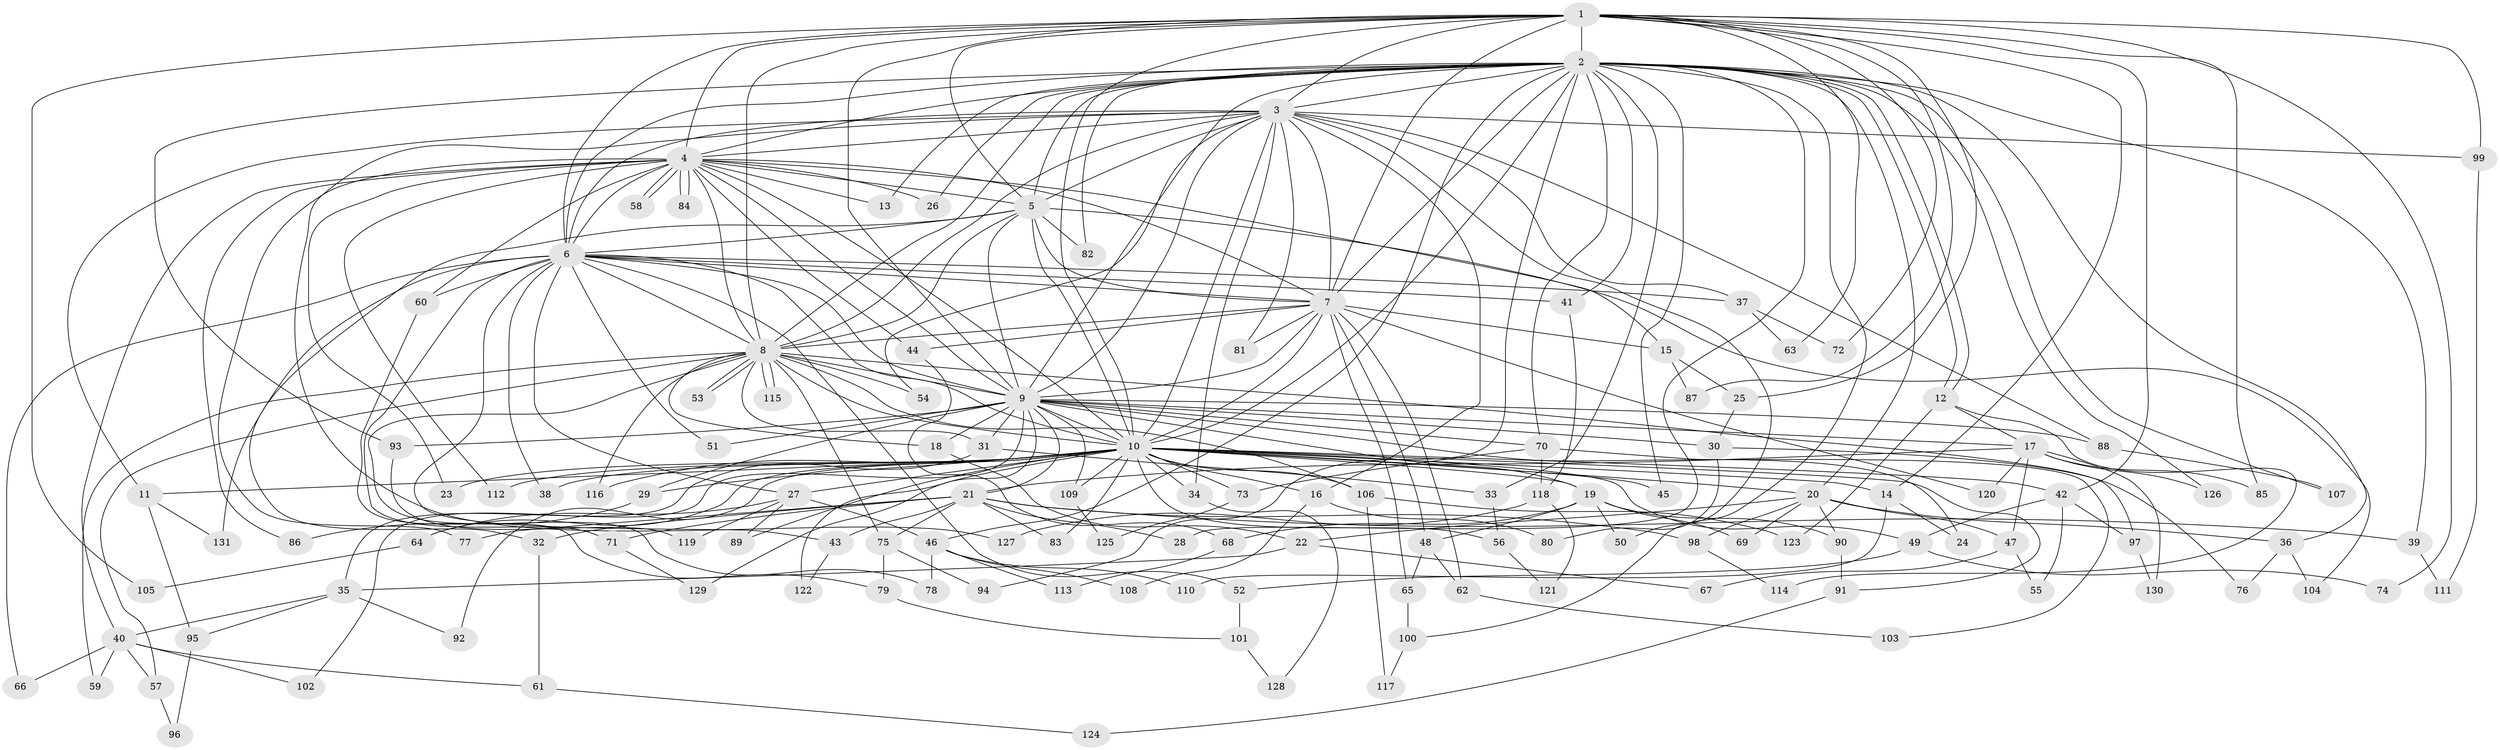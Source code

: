 // coarse degree distribution, {16: 0.010309278350515464, 47: 0.010309278350515464, 18: 0.010309278350515464, 21: 0.020618556701030927, 12: 0.010309278350515464, 20: 0.010309278350515464, 15: 0.010309278350515464, 23: 0.010309278350515464, 4: 0.10309278350515463, 5: 0.05154639175257732, 10: 0.010309278350515464, 8: 0.020618556701030927, 11: 0.010309278350515464, 2: 0.422680412371134, 6: 0.030927835051546393, 3: 0.23711340206185566, 7: 0.010309278350515464, 1: 0.010309278350515464}
// Generated by graph-tools (version 1.1) at 2025/51/02/27/25 19:51:45]
// undirected, 131 vertices, 287 edges
graph export_dot {
graph [start="1"]
  node [color=gray90,style=filled];
  1;
  2;
  3;
  4;
  5;
  6;
  7;
  8;
  9;
  10;
  11;
  12;
  13;
  14;
  15;
  16;
  17;
  18;
  19;
  20;
  21;
  22;
  23;
  24;
  25;
  26;
  27;
  28;
  29;
  30;
  31;
  32;
  33;
  34;
  35;
  36;
  37;
  38;
  39;
  40;
  41;
  42;
  43;
  44;
  45;
  46;
  47;
  48;
  49;
  50;
  51;
  52;
  53;
  54;
  55;
  56;
  57;
  58;
  59;
  60;
  61;
  62;
  63;
  64;
  65;
  66;
  67;
  68;
  69;
  70;
  71;
  72;
  73;
  74;
  75;
  76;
  77;
  78;
  79;
  80;
  81;
  82;
  83;
  84;
  85;
  86;
  87;
  88;
  89;
  90;
  91;
  92;
  93;
  94;
  95;
  96;
  97;
  98;
  99;
  100;
  101;
  102;
  103;
  104;
  105;
  106;
  107;
  108;
  109;
  110;
  111;
  112;
  113;
  114;
  115;
  116;
  117;
  118;
  119;
  120;
  121;
  122;
  123;
  124;
  125;
  126;
  127;
  128;
  129;
  130;
  131;
  1 -- 2;
  1 -- 3;
  1 -- 4;
  1 -- 5;
  1 -- 6;
  1 -- 7;
  1 -- 8;
  1 -- 9;
  1 -- 10;
  1 -- 14;
  1 -- 25;
  1 -- 42;
  1 -- 63;
  1 -- 72;
  1 -- 74;
  1 -- 85;
  1 -- 87;
  1 -- 99;
  1 -- 105;
  2 -- 3;
  2 -- 4;
  2 -- 5;
  2 -- 6;
  2 -- 7;
  2 -- 8;
  2 -- 9;
  2 -- 10;
  2 -- 12;
  2 -- 12;
  2 -- 13;
  2 -- 20;
  2 -- 26;
  2 -- 28;
  2 -- 33;
  2 -- 36;
  2 -- 39;
  2 -- 41;
  2 -- 45;
  2 -- 46;
  2 -- 70;
  2 -- 82;
  2 -- 93;
  2 -- 94;
  2 -- 100;
  2 -- 107;
  2 -- 126;
  3 -- 4;
  3 -- 5;
  3 -- 6;
  3 -- 7;
  3 -- 8;
  3 -- 9;
  3 -- 10;
  3 -- 11;
  3 -- 16;
  3 -- 34;
  3 -- 37;
  3 -- 50;
  3 -- 54;
  3 -- 81;
  3 -- 88;
  3 -- 99;
  3 -- 127;
  4 -- 5;
  4 -- 6;
  4 -- 7;
  4 -- 8;
  4 -- 9;
  4 -- 10;
  4 -- 13;
  4 -- 15;
  4 -- 23;
  4 -- 26;
  4 -- 40;
  4 -- 44;
  4 -- 58;
  4 -- 58;
  4 -- 60;
  4 -- 77;
  4 -- 84;
  4 -- 84;
  4 -- 86;
  4 -- 112;
  5 -- 6;
  5 -- 7;
  5 -- 8;
  5 -- 9;
  5 -- 10;
  5 -- 32;
  5 -- 82;
  5 -- 104;
  6 -- 7;
  6 -- 8;
  6 -- 9;
  6 -- 10;
  6 -- 27;
  6 -- 37;
  6 -- 38;
  6 -- 41;
  6 -- 43;
  6 -- 51;
  6 -- 52;
  6 -- 60;
  6 -- 66;
  6 -- 71;
  6 -- 131;
  7 -- 8;
  7 -- 9;
  7 -- 10;
  7 -- 15;
  7 -- 44;
  7 -- 48;
  7 -- 62;
  7 -- 65;
  7 -- 81;
  7 -- 120;
  8 -- 9;
  8 -- 10;
  8 -- 18;
  8 -- 31;
  8 -- 53;
  8 -- 53;
  8 -- 54;
  8 -- 57;
  8 -- 59;
  8 -- 75;
  8 -- 78;
  8 -- 97;
  8 -- 106;
  8 -- 115;
  8 -- 115;
  8 -- 116;
  9 -- 10;
  9 -- 17;
  9 -- 18;
  9 -- 19;
  9 -- 21;
  9 -- 24;
  9 -- 29;
  9 -- 30;
  9 -- 31;
  9 -- 51;
  9 -- 70;
  9 -- 88;
  9 -- 93;
  9 -- 102;
  9 -- 109;
  9 -- 122;
  10 -- 11;
  10 -- 14;
  10 -- 16;
  10 -- 19;
  10 -- 20;
  10 -- 23;
  10 -- 27;
  10 -- 29;
  10 -- 34;
  10 -- 38;
  10 -- 42;
  10 -- 45;
  10 -- 49;
  10 -- 56;
  10 -- 64;
  10 -- 73;
  10 -- 83;
  10 -- 89;
  10 -- 91;
  10 -- 92;
  10 -- 106;
  10 -- 109;
  10 -- 112;
  10 -- 116;
  10 -- 129;
  11 -- 95;
  11 -- 131;
  12 -- 17;
  12 -- 114;
  12 -- 123;
  14 -- 24;
  14 -- 110;
  15 -- 25;
  15 -- 87;
  16 -- 80;
  16 -- 108;
  17 -- 21;
  17 -- 47;
  17 -- 85;
  17 -- 120;
  17 -- 126;
  17 -- 130;
  18 -- 22;
  19 -- 48;
  19 -- 50;
  19 -- 68;
  19 -- 69;
  19 -- 90;
  20 -- 22;
  20 -- 36;
  20 -- 47;
  20 -- 69;
  20 -- 90;
  20 -- 98;
  21 -- 28;
  21 -- 32;
  21 -- 39;
  21 -- 43;
  21 -- 71;
  21 -- 75;
  21 -- 77;
  21 -- 83;
  21 -- 98;
  22 -- 35;
  22 -- 67;
  25 -- 30;
  27 -- 46;
  27 -- 64;
  27 -- 89;
  27 -- 119;
  29 -- 86;
  30 -- 76;
  30 -- 80;
  31 -- 33;
  31 -- 35;
  32 -- 61;
  33 -- 56;
  34 -- 128;
  35 -- 40;
  35 -- 92;
  35 -- 95;
  36 -- 76;
  36 -- 104;
  37 -- 63;
  37 -- 72;
  39 -- 111;
  40 -- 57;
  40 -- 59;
  40 -- 61;
  40 -- 66;
  40 -- 102;
  41 -- 118;
  42 -- 49;
  42 -- 55;
  42 -- 97;
  43 -- 122;
  44 -- 68;
  46 -- 78;
  46 -- 108;
  46 -- 110;
  46 -- 113;
  47 -- 55;
  47 -- 67;
  48 -- 62;
  48 -- 65;
  49 -- 52;
  49 -- 74;
  52 -- 101;
  56 -- 121;
  57 -- 96;
  60 -- 79;
  61 -- 124;
  62 -- 103;
  64 -- 105;
  65 -- 100;
  68 -- 113;
  70 -- 73;
  70 -- 103;
  70 -- 118;
  71 -- 129;
  73 -- 125;
  75 -- 79;
  75 -- 94;
  79 -- 101;
  88 -- 107;
  90 -- 91;
  91 -- 124;
  93 -- 119;
  95 -- 96;
  97 -- 130;
  98 -- 114;
  99 -- 111;
  100 -- 117;
  101 -- 128;
  106 -- 117;
  106 -- 123;
  109 -- 125;
  118 -- 121;
  118 -- 127;
}
